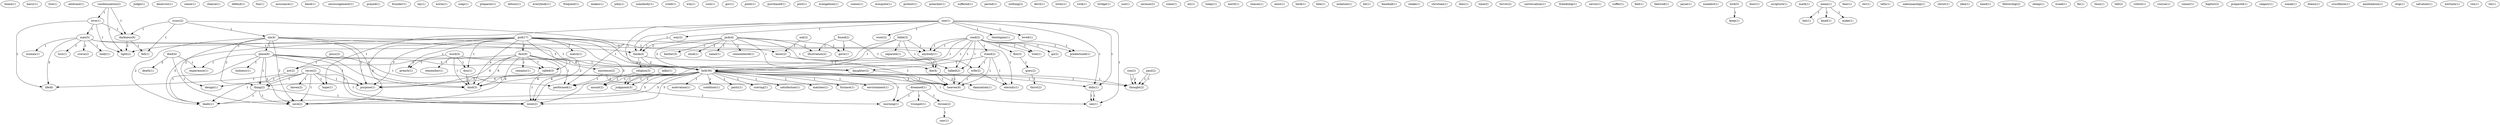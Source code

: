 digraph G {
  home [ label="home(1)" ];
  harry [ label="harry(1)" ];
  tire [ label="tire(1)" ];
  embrace [ label="embrace(1)" ];
  condemnation [ label="condemnation(2)" ];
  love [ label="love(1)" ];
  darkness [ label="darkness(6)" ];
  light [ label="light(2)" ];
  judge [ label="judge(1)" ];
  deserves [ label="deserves(1)" ];
  cease [ label="cease(1)" ];
  chance [ label="chance(1)" ];
  defend [ label="defend(1)" ];
  fun [ label="fun(1)" ];
  assurance [ label="assurance(1)" ];
  bend [ label="bend(1)" ];
  dreamed [ label="dreamed(1)" ];
  throne [ label="throne(2)" ];
  trumpet [ label="trumpet(1)" ];
  morning [ label="morning(1)" ];
  died [ label="died(4)" ];
  death [ label="death(1)" ];
  experience [ label="experience(1)" ];
  save [ label="save(2)" ];
  found [ label="found(2)" ];
  die [ label="die(4)" ];
  gave [ label="gave(1)" ];
  illustration [ label="illustration(2)" ];
  encouragement [ label="encouragement(1)" ];
  jack [ label="jack(4)" ];
  send [ label="send(1)" ];
  name [ label="name(1)" ];
  remembered [ label="remembered(1)" ];
  think [ label="think(4)" ];
  hell [ label="hell(36)" ];
  wife [ label="wife(2)" ];
  daughter [ label="daughter(2)" ];
  barber [ label="barber(3)" ];
  prayed [ label="prayed(1)" ];
  founder [ label="founder(1)" ];
  lay [ label="lay(1)" ];
  worm [ label="worm(1)" ];
  cross [ label="cross(2)" ];
  sin [ label="sin(4)" ];
  fell [ label="fell(1)" ];
  performed [ label="performed(1)" ];
  man [ label="man(5)" ];
  life [ label="life(6)" ];
  soap [ label="soap(1)" ];
  prepares [ label="prepares(1)" ];
  saw [ label="saw(1)" ];
  read [ label="read(1)" ];
  go [ label="go(2)" ];
  fire [ label="fire(3)" ];
  stand [ label="stand(2)" ];
  predestined [ label="predestined(1)" ];
  tree [ label="tree(1)" ];
  talked [ label="talked(2)" ];
  anybody [ label="anybody(1)" ];
  detour [ label="detour(1)" ];
  verse [ label="verse(2)" ];
  design [ label="design(1)" ];
  haven [ label="haven(2)" ];
  thing [ label="thing(2)" ];
  leads [ label="leads(1)" ];
  purpose [ label="purpose(1)" ];
  hope [ label="hope(1)" ];
  went [ label="went(2)" ];
  everybody [ label="everybody(1)" ];
  frequent [ label="frequent(1)" ];
  makes [ label="makes(1)" ];
  place [ label="place(6)" ];
  kind [ label="kind(3)" ];
  john [ label="john(1)" ];
  somebody [ label="somebody(1)" ];
  cried [ label="cried(1)" ];
  win [ label="win(1)" ];
  soul [ label="soul(1)" ];
  son [ label="son(2)" ];
  thought [ label="thought(2)" ];
  thought [ label="thought(2)" ];
  gov [ label="gov(1)" ];
  point [ label="point(1)" ];
  purchased [ label="purchased(1)" ];
  post [ label="post(1)" ];
  evangelism [ label="evangelism(1)" ];
  comes [ label="comes(1)" ];
  mosquito [ label="mosquito(1)" ];
  protest [ label="protest(1)" ];
  holiness [ label="holiness(1)" ];
  called [ label="called(3)" ];
  preacher [ label="preacher(1)" ];
  goes [ label="goes(2)" ];
  suffered [ label="suffered(1)" ];
  period [ label="period(1)" ];
  thirst [ label="thirst(2)" ];
  nothing [ label="nothing(2)" ];
  devil [ label="devil(1)" ];
  loves [ label="loves(1)" ];
  rock [ label="rock(1)" ];
  crave [ label="crave(2)" ];
  body [ label="body(1)" ];
  woman [ label="woman(1)" ];
  know [ label="know(2)" ];
  lust [ label="lust(1)" ];
  bridge [ label="bridge(1)" ];
  use [ label="use(1)" ];
  sermon [ label="sermon(2)" ];
  come [ label="come(1)" ];
  mt [ label="mt(1)" ];
  today [ label="today(1)" ];
  merit [ label="merit(1)" ];
  reason [ label="reason(1)" ];
  eternity [ label="eternity(1)" ];
  heaven [ label="heaven(4)" ];
  exist [ label="exist(1)" ];
  read [ label="read(2)" ];
  heck [ label="heck(1)" ];
  one [ label="one(1)" ];
  way [ label="way(2)" ];
  wont [ label="wont(2)" ];
  didn [ label="didn(1)" ];
  theologian [ label="theologian(1)" ];
  didn [ label="didn(1)" ];
  loved [ label="loved(1)" ];
  see [ label="see(1)" ];
  fate [ label="fate(1)" ];
  isolation [ label="isolation(1)" ];
  hit [ label="hit(1)" ];
  talks [ label="talks(1)" ];
  judgment [ label="judgment(5)" ];
  baseball [ label="baseball(1)" ];
  shake [ label="shake(1)" ];
  christian [ label="christian(1)" ];
  bible [ label="bible(3)" ];
  separate [ label="separate(1)" ];
  dies [ label="dies(1)" ];
  time [ label="time(2)" ];
  religion [ label="religion(3)" ];
  word [ label="word(4)" ];
  remember [ label="remember(1)" ];
  preach [ label="preach(1)" ];
  don [ label="don(1)" ];
  terror [ label="terror(2)" ];
  paul [ label="paul(2)" ];
  matches [ label="matches(1)" ];
  furnace [ label="furnace(1)" ];
  environment [ label="environment(1)" ];
  motivation [ label="motivation(1)" ];
  condition [ label="condition(1)" ];
  mount [ label="mount(2)" ];
  party [ label="party(1)" ];
  craving [ label="craving(1)" ];
  satisfaction [ label="satisfaction(1)" ];
  universalism [ label="universalism(1)" ];
  friendship [ label="friendship(1)" ];
  savior [ label="savior(1)" ];
  suffer [ label="suffer(1)" ];
  feel [ label="feel(1)" ];
  beloved [ label="beloved(1)" ];
  ask [ label="ask(2)" ];
  jayne [ label="jayne(1)" ];
  nonelect [ label="nonelect(1)" ];
  lord [ label="lord(5)" ];
  keep [ label="keep(1)" ];
  damnation [ label="damnation(1)" ];
  door [ label="door(1)" ];
  god [ label="god(17)" ];
  fact [ label="fact(9)" ];
  match [ label="match(1)" ];
  scripture [ label="scripture(1)" ];
  mark [ label="mark(1)" ];
  mean [ label="mean(1)" ];
  bat [ label="bat(1)" ];
  head [ label="head(1)" ];
  make [ label="make(1)" ];
  fear [ label="fear(1)" ];
  rev [ label="rev(1)" ];
  tells [ label="tells(1)" ];
  remains [ label="remains(1)" ];
  existence [ label="existence(2)" ];
  act [ label="act(2)" ];
  salesmanship [ label="salesmanship(1)" ];
  christ [ label="christ(1)" ];
  idea [ label="idea(1)" ];
  hand [ label="hand(1)" ];
  fellowship [ label="fellowship(2)" ];
  sheep [ label="sheep(1)" ];
  israel [ label="israel(1)" ];
  fix [ label="fix(1)" ];
  thou [ label="thou(1)" ];
  tell [ label="tell(2)" ];
  cultist [ label="cultist(1)" ];
  course [ label="course(1)" ];
  sinner [ label="sinner(1)" ];
  baptist [ label="baptist(2)" ];
  prepared [ label="prepared(1)" ];
  calgary [ label="calgary(1)" ];
  isaiah [ label="isaiah(1)" ];
  doesn [ label="doesn(1)" ];
  crucifixion [ label="crucifixion(1)" ];
  annihilation [ label="annihilation(1)" ];
  jesus [ label="jesus(13)" ];
  stop [ label="stop(1)" ];
  salvation [ label="salvation(1)" ];
  wertzen [ label="wertzen(1)" ];
  jesus [ label="jesus(2)" ];
  rex [ label="rex(1)" ];
  lot [ label="lot(1)" ];
  condemnation -> love [ label="1" ];
  condemnation -> darkness [ label="1" ];
  condemnation -> light [ label="1" ];
  dreamed -> throne [ label="1" ];
  dreamed -> trumpet [ label="1" ];
  dreamed -> morning [ label="1" ];
  died -> death [ label="2" ];
  died -> experience [ label="1" ];
  died -> save [ label="1" ];
  found -> die [ label="1" ];
  found -> gave [ label="1" ];
  found -> illustration [ label="1" ];
  jack -> send [ label="2" ];
  jack -> name [ label="1" ];
  jack -> remembered [ label="1" ];
  jack -> think [ label="2" ];
  jack -> hell [ label="2" ];
  jack -> wife [ label="1" ];
  jack -> gave [ label="1" ];
  jack -> daughter [ label="1" ];
  jack -> barber [ label="1" ];
  jack -> illustration [ label="2" ];
  cross -> sin [ label="1" ];
  cross -> darkness [ label="1" ];
  cross -> fell [ label="1" ];
  cross -> performed [ label="1" ];
  love -> darkness [ label="1" ];
  love -> man [ label="1" ];
  love -> light [ label="1" ];
  love -> life [ label="1" ];
  throne -> saw [ label="1" ];
  read -> go [ label="1" ];
  read -> fire [ label="1" ];
  read -> stand [ label="1" ];
  read -> predestined [ label="1" ];
  read -> hell [ label="1" ];
  read -> tree [ label="1" ];
  read -> talked [ label="1" ];
  read -> anybody [ label="1" ];
  verse -> design [ label="1" ];
  verse -> haven [ label="1" ];
  verse -> thing [ label="1" ];
  verse -> leads [ label="1" ];
  verse -> purpose [ label="1" ];
  verse -> hope [ label="1" ];
  verse -> save [ label="1" ];
  verse -> went [ label="1" ];
  sin -> design [ label="2" ];
  sin -> place [ label="1" ];
  sin -> hell [ label="1" ];
  sin -> thing [ label="2" ];
  sin -> leads [ label="2" ];
  sin -> purpose [ label="2" ];
  sin -> save [ label="2" ];
  sin -> went [ label="2" ];
  sin -> kind [ label="2" ];
  darkness -> fell [ label="1" ];
  darkness -> light [ label="2" ];
  son -> thought [ label="1" ];
  son -> thought [ label="1" ];
  place -> experience [ label="1" ];
  place -> holiness [ label="1" ];
  place -> hell [ label="4" ];
  place -> thing [ label="1" ];
  place -> leads [ label="1" ];
  place -> purpose [ label="1" ];
  place -> save [ label="2" ];
  place -> called [ label="3" ];
  place -> went [ label="1" ];
  place -> kind [ label="1" ];
  fire -> goes [ label="1" ];
  goes -> thirst [ label="1" ];
  man -> crave [ label="2" ];
  man -> think [ label="1" ];
  man -> body [ label="1" ];
  man -> woman [ label="1" ];
  man -> know [ label="1" ];
  man -> lust [ label="1" ];
  man -> life [ label="3" ];
  stand -> wife [ label="1" ];
  stand -> eternity [ label="1" ];
  stand -> daughter [ label="1" ];
  stand -> heaven [ label="1" ];
  read -> predestined [ label="1" ];
  read -> hell [ label="1" ];
  read -> tree [ label="1" ];
  read -> talked [ label="1" ];
  read -> anybody [ label="1" ];
  one -> way [ label="1" ];
  one -> wont [ label="1" ];
  one -> think [ label="1" ];
  one -> didn [ label="1" ];
  one -> hell [ label="1" ];
  one -> theologian [ label="1" ];
  one -> didn [ label="1" ];
  one -> hope [ label="1" ];
  one -> loved [ label="1" ];
  one -> see [ label="1" ];
  way -> think [ label="1" ];
  talks -> judgment [ label="1" ];
  bible -> separate [ label="1" ];
  bible -> hell [ label="1" ];
  bible -> judgment [ label="1" ];
  bible -> die [ label="1" ];
  bible -> anybody [ label="1" ];
  think -> hell [ label="2" ];
  think -> die [ label="1" ];
  think -> religion [ label="1" ];
  didn -> see [ label="1" ];
  word -> hell [ label="1" ];
  word -> remember [ label="1" ];
  word -> preach [ label="1" ];
  word -> don [ label="1" ];
  word -> kind [ label="1" ];
  paul -> thought [ label="1" ];
  paul -> thought [ label="1" ];
  hell -> thought [ label="1" ];
  hell -> thing [ label="3" ];
  hell -> judgment [ label="2" ];
  hell -> matches [ label="1" ];
  hell -> leads [ label="3" ];
  hell -> purpose [ label="3" ];
  hell -> didn [ label="1" ];
  hell -> furnace [ label="1" ];
  hell -> thought [ label="1" ];
  hell -> save [ label="3" ];
  hell -> environment [ label="1" ];
  hell -> motivation [ label="1" ];
  hell -> condition [ label="1" ];
  hell -> mount [ label="1" ];
  hell -> party [ label="1" ];
  hell -> morning [ label="1" ];
  hell -> heaven [ label="2" ];
  hell -> craving [ label="1" ];
  hell -> performed [ label="1" ];
  hell -> went [ label="3" ];
  hell -> see [ label="1" ];
  hell -> kind [ label="4" ];
  hell -> satisfaction [ label="1" ];
  ask -> know [ label="1" ];
  lord -> keep [ label="1" ];
  thing -> leads [ label="1" ];
  thing -> save [ label="1" ];
  thing -> went [ label="1" ];
  judgment -> morning [ label="1" ];
  die -> damnation [ label="2" ];
  die -> heaven [ label="1" ];
  wife -> eternity [ label="1" ];
  wife -> heaven [ label="1" ];
  god -> leads [ label="3" ];
  god -> fact [ label="3" ];
  god -> light [ label="2" ];
  god -> eternity [ label="1" ];
  god -> match [ label="1" ];
  god -> purpose [ label="3" ];
  god -> save [ label="4" ];
  god -> daughter [ label="1" ];
  god -> called [ label="3" ];
  god -> preach [ label="1" ];
  god -> heaven [ label="2" ];
  god -> went [ label="3" ];
  god -> don [ label="1" ];
  god -> kind [ label="4" ];
  god -> anybody [ label="1" ];
  mean -> bat [ label="1" ];
  mean -> head [ label="1" ];
  mean -> make [ label="1" ];
  fact -> remains [ label="1" ];
  fact -> purpose [ label="6" ];
  fact -> save [ label="6" ];
  fact -> called [ label="7" ];
  fact -> existence [ label="1" ];
  fact -> performed [ label="1" ];
  fact -> act [ label="1" ];
  fact -> went [ label="6" ];
  fact -> kind [ label="6" ];
  know -> talked [ label="1" ];
  know -> heaven [ label="1" ];
  religion -> mount [ label="1" ];
  didn -> see [ label="1" ];
  daughter -> heaven [ label="1" ];
  called -> went [ label="1" ];
  called -> kind [ label="1" ];
  talked -> heaven [ label="1" ];
  existence -> heaven [ label="1" ];
  existence -> performed [ label="1" ];
  jesus -> performed [ label="1" ];
  jesus -> act [ label="1" ];
  act -> life [ label="1" ];
  don -> kind [ label="2" ];
}
